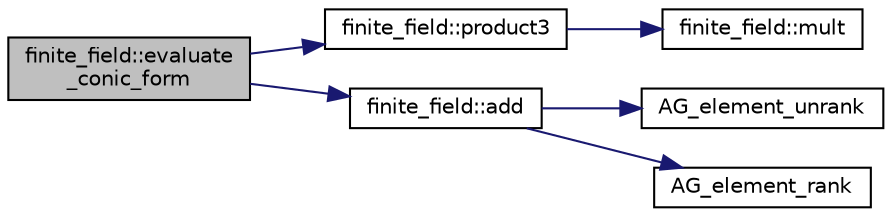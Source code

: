 digraph "finite_field::evaluate_conic_form"
{
  edge [fontname="Helvetica",fontsize="10",labelfontname="Helvetica",labelfontsize="10"];
  node [fontname="Helvetica",fontsize="10",shape=record];
  rankdir="LR";
  Node2693 [label="finite_field::evaluate\l_conic_form",height=0.2,width=0.4,color="black", fillcolor="grey75", style="filled", fontcolor="black"];
  Node2693 -> Node2694 [color="midnightblue",fontsize="10",style="solid",fontname="Helvetica"];
  Node2694 [label="finite_field::product3",height=0.2,width=0.4,color="black", fillcolor="white", style="filled",URL="$df/d5a/classfinite__field.html#ada2d8411665cb720cf2bf78ba41a2f1d"];
  Node2694 -> Node2695 [color="midnightblue",fontsize="10",style="solid",fontname="Helvetica"];
  Node2695 [label="finite_field::mult",height=0.2,width=0.4,color="black", fillcolor="white", style="filled",URL="$df/d5a/classfinite__field.html#a24fb5917aa6d4d656fd855b7f44a13b0"];
  Node2693 -> Node2696 [color="midnightblue",fontsize="10",style="solid",fontname="Helvetica"];
  Node2696 [label="finite_field::add",height=0.2,width=0.4,color="black", fillcolor="white", style="filled",URL="$df/d5a/classfinite__field.html#a8f12328a27500f3c7be0c849ebbc9d14"];
  Node2696 -> Node2697 [color="midnightblue",fontsize="10",style="solid",fontname="Helvetica"];
  Node2697 [label="AG_element_unrank",height=0.2,width=0.4,color="black", fillcolor="white", style="filled",URL="$d4/d67/geometry_8h.html#a4a33b86c87b2879b97cfa1327abe2885"];
  Node2696 -> Node2698 [color="midnightblue",fontsize="10",style="solid",fontname="Helvetica"];
  Node2698 [label="AG_element_rank",height=0.2,width=0.4,color="black", fillcolor="white", style="filled",URL="$d4/d67/geometry_8h.html#ab2ac908d07dd8038fd996e26bdc75c17"];
}
